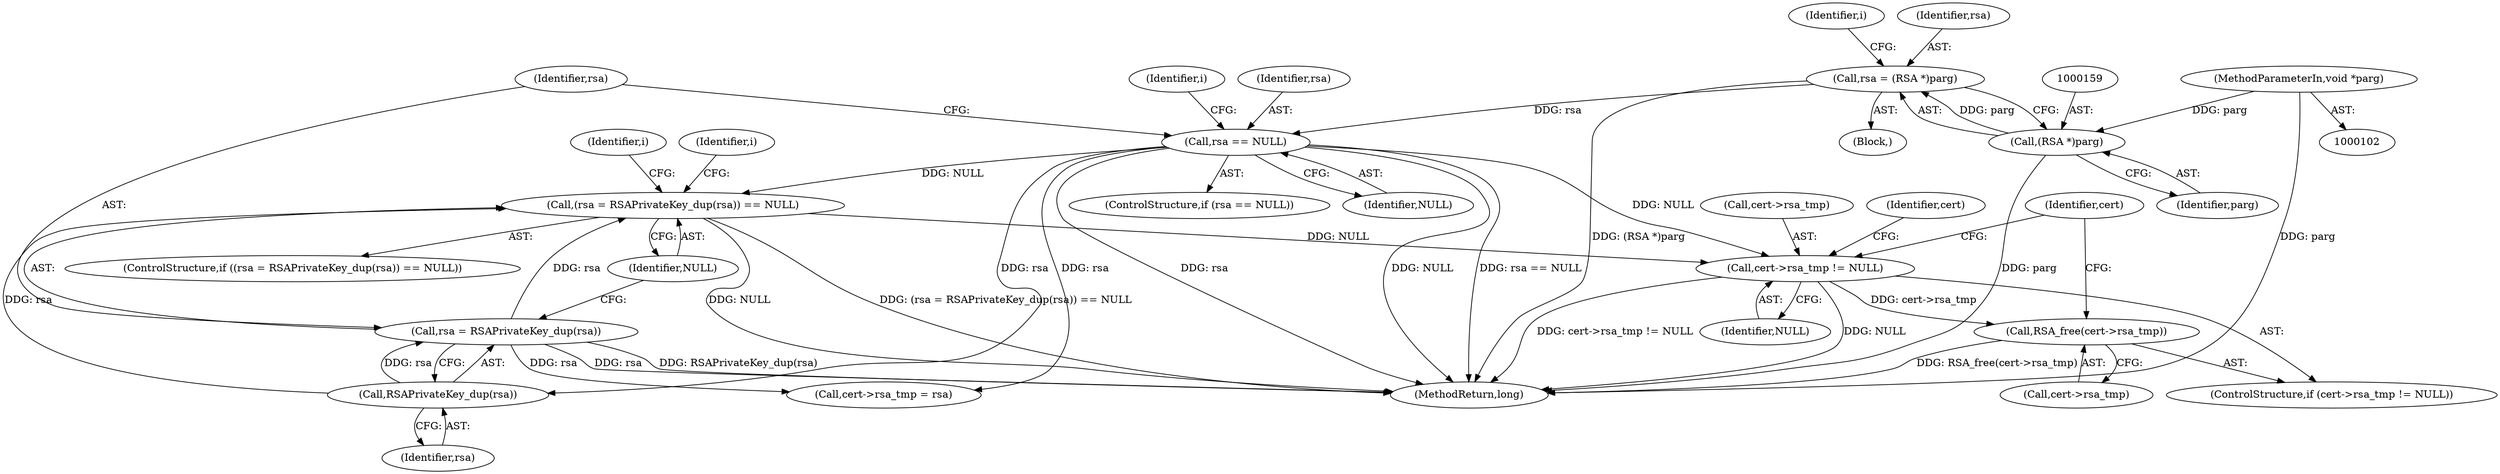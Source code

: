 digraph "0_openssl_c5b831f21d0d29d1e517d139d9d101763f60c9a2_0@pointer" {
"1000195" [label="(Call,cert->rsa_tmp != NULL)"];
"1000174" [label="(Call,(rsa = RSAPrivateKey_dup(rsa)) == NULL)"];
"1000175" [label="(Call,rsa = RSAPrivateKey_dup(rsa))"];
"1000177" [label="(Call,RSAPrivateKey_dup(rsa))"];
"1000165" [label="(Call,rsa == NULL)"];
"1000156" [label="(Call,rsa = (RSA *)parg)"];
"1000158" [label="(Call,(RSA *)parg)"];
"1000106" [label="(MethodParameterIn,void *parg)"];
"1000200" [label="(Call,RSA_free(cert->rsa_tmp))"];
"1000173" [label="(ControlStructure,if ((rsa = RSAPrivateKey_dup(rsa)) == NULL))"];
"1000204" [label="(Call,cert->rsa_tmp = rsa)"];
"1000177" [label="(Call,RSAPrivateKey_dup(rsa))"];
"1000194" [label="(ControlStructure,if (cert->rsa_tmp != NULL))"];
"1000156" [label="(Call,rsa = (RSA *)parg)"];
"1000280" [label="(MethodReturn,long)"];
"1000200" [label="(Call,RSA_free(cert->rsa_tmp))"];
"1000195" [label="(Call,cert->rsa_tmp != NULL)"];
"1000166" [label="(Identifier,rsa)"];
"1000164" [label="(ControlStructure,if (rsa == NULL))"];
"1000174" [label="(Call,(rsa = RSAPrivateKey_dup(rsa)) == NULL)"];
"1000162" [label="(Identifier,i)"];
"1000157" [label="(Identifier,rsa)"];
"1000178" [label="(Identifier,rsa)"];
"1000201" [label="(Call,cert->rsa_tmp)"];
"1000176" [label="(Identifier,rsa)"];
"1000106" [label="(MethodParameterIn,void *parg)"];
"1000175" [label="(Call,rsa = RSAPrivateKey_dup(rsa))"];
"1000206" [label="(Identifier,cert)"];
"1000196" [label="(Call,cert->rsa_tmp)"];
"1000158" [label="(Call,(RSA *)parg)"];
"1000153" [label="(Block,)"];
"1000160" [label="(Identifier,parg)"];
"1000179" [label="(Identifier,NULL)"];
"1000202" [label="(Identifier,cert)"];
"1000181" [label="(Identifier,i)"];
"1000167" [label="(Identifier,NULL)"];
"1000185" [label="(Identifier,i)"];
"1000199" [label="(Identifier,NULL)"];
"1000169" [label="(Identifier,i)"];
"1000165" [label="(Call,rsa == NULL)"];
"1000195" -> "1000194"  [label="AST: "];
"1000195" -> "1000199"  [label="CFG: "];
"1000196" -> "1000195"  [label="AST: "];
"1000199" -> "1000195"  [label="AST: "];
"1000202" -> "1000195"  [label="CFG: "];
"1000206" -> "1000195"  [label="CFG: "];
"1000195" -> "1000280"  [label="DDG: cert->rsa_tmp != NULL"];
"1000195" -> "1000280"  [label="DDG: NULL"];
"1000174" -> "1000195"  [label="DDG: NULL"];
"1000165" -> "1000195"  [label="DDG: NULL"];
"1000195" -> "1000200"  [label="DDG: cert->rsa_tmp"];
"1000174" -> "1000173"  [label="AST: "];
"1000174" -> "1000179"  [label="CFG: "];
"1000175" -> "1000174"  [label="AST: "];
"1000179" -> "1000174"  [label="AST: "];
"1000181" -> "1000174"  [label="CFG: "];
"1000185" -> "1000174"  [label="CFG: "];
"1000174" -> "1000280"  [label="DDG: NULL"];
"1000174" -> "1000280"  [label="DDG: (rsa = RSAPrivateKey_dup(rsa)) == NULL"];
"1000175" -> "1000174"  [label="DDG: rsa"];
"1000177" -> "1000174"  [label="DDG: rsa"];
"1000165" -> "1000174"  [label="DDG: NULL"];
"1000175" -> "1000177"  [label="CFG: "];
"1000176" -> "1000175"  [label="AST: "];
"1000177" -> "1000175"  [label="AST: "];
"1000179" -> "1000175"  [label="CFG: "];
"1000175" -> "1000280"  [label="DDG: rsa"];
"1000175" -> "1000280"  [label="DDG: RSAPrivateKey_dup(rsa)"];
"1000177" -> "1000175"  [label="DDG: rsa"];
"1000175" -> "1000204"  [label="DDG: rsa"];
"1000177" -> "1000178"  [label="CFG: "];
"1000178" -> "1000177"  [label="AST: "];
"1000165" -> "1000177"  [label="DDG: rsa"];
"1000165" -> "1000164"  [label="AST: "];
"1000165" -> "1000167"  [label="CFG: "];
"1000166" -> "1000165"  [label="AST: "];
"1000167" -> "1000165"  [label="AST: "];
"1000169" -> "1000165"  [label="CFG: "];
"1000176" -> "1000165"  [label="CFG: "];
"1000165" -> "1000280"  [label="DDG: rsa"];
"1000165" -> "1000280"  [label="DDG: NULL"];
"1000165" -> "1000280"  [label="DDG: rsa == NULL"];
"1000156" -> "1000165"  [label="DDG: rsa"];
"1000165" -> "1000204"  [label="DDG: rsa"];
"1000156" -> "1000153"  [label="AST: "];
"1000156" -> "1000158"  [label="CFG: "];
"1000157" -> "1000156"  [label="AST: "];
"1000158" -> "1000156"  [label="AST: "];
"1000162" -> "1000156"  [label="CFG: "];
"1000156" -> "1000280"  [label="DDG: (RSA *)parg"];
"1000158" -> "1000156"  [label="DDG: parg"];
"1000158" -> "1000160"  [label="CFG: "];
"1000159" -> "1000158"  [label="AST: "];
"1000160" -> "1000158"  [label="AST: "];
"1000158" -> "1000280"  [label="DDG: parg"];
"1000106" -> "1000158"  [label="DDG: parg"];
"1000106" -> "1000102"  [label="AST: "];
"1000106" -> "1000280"  [label="DDG: parg"];
"1000200" -> "1000194"  [label="AST: "];
"1000200" -> "1000201"  [label="CFG: "];
"1000201" -> "1000200"  [label="AST: "];
"1000206" -> "1000200"  [label="CFG: "];
"1000200" -> "1000280"  [label="DDG: RSA_free(cert->rsa_tmp)"];
}
